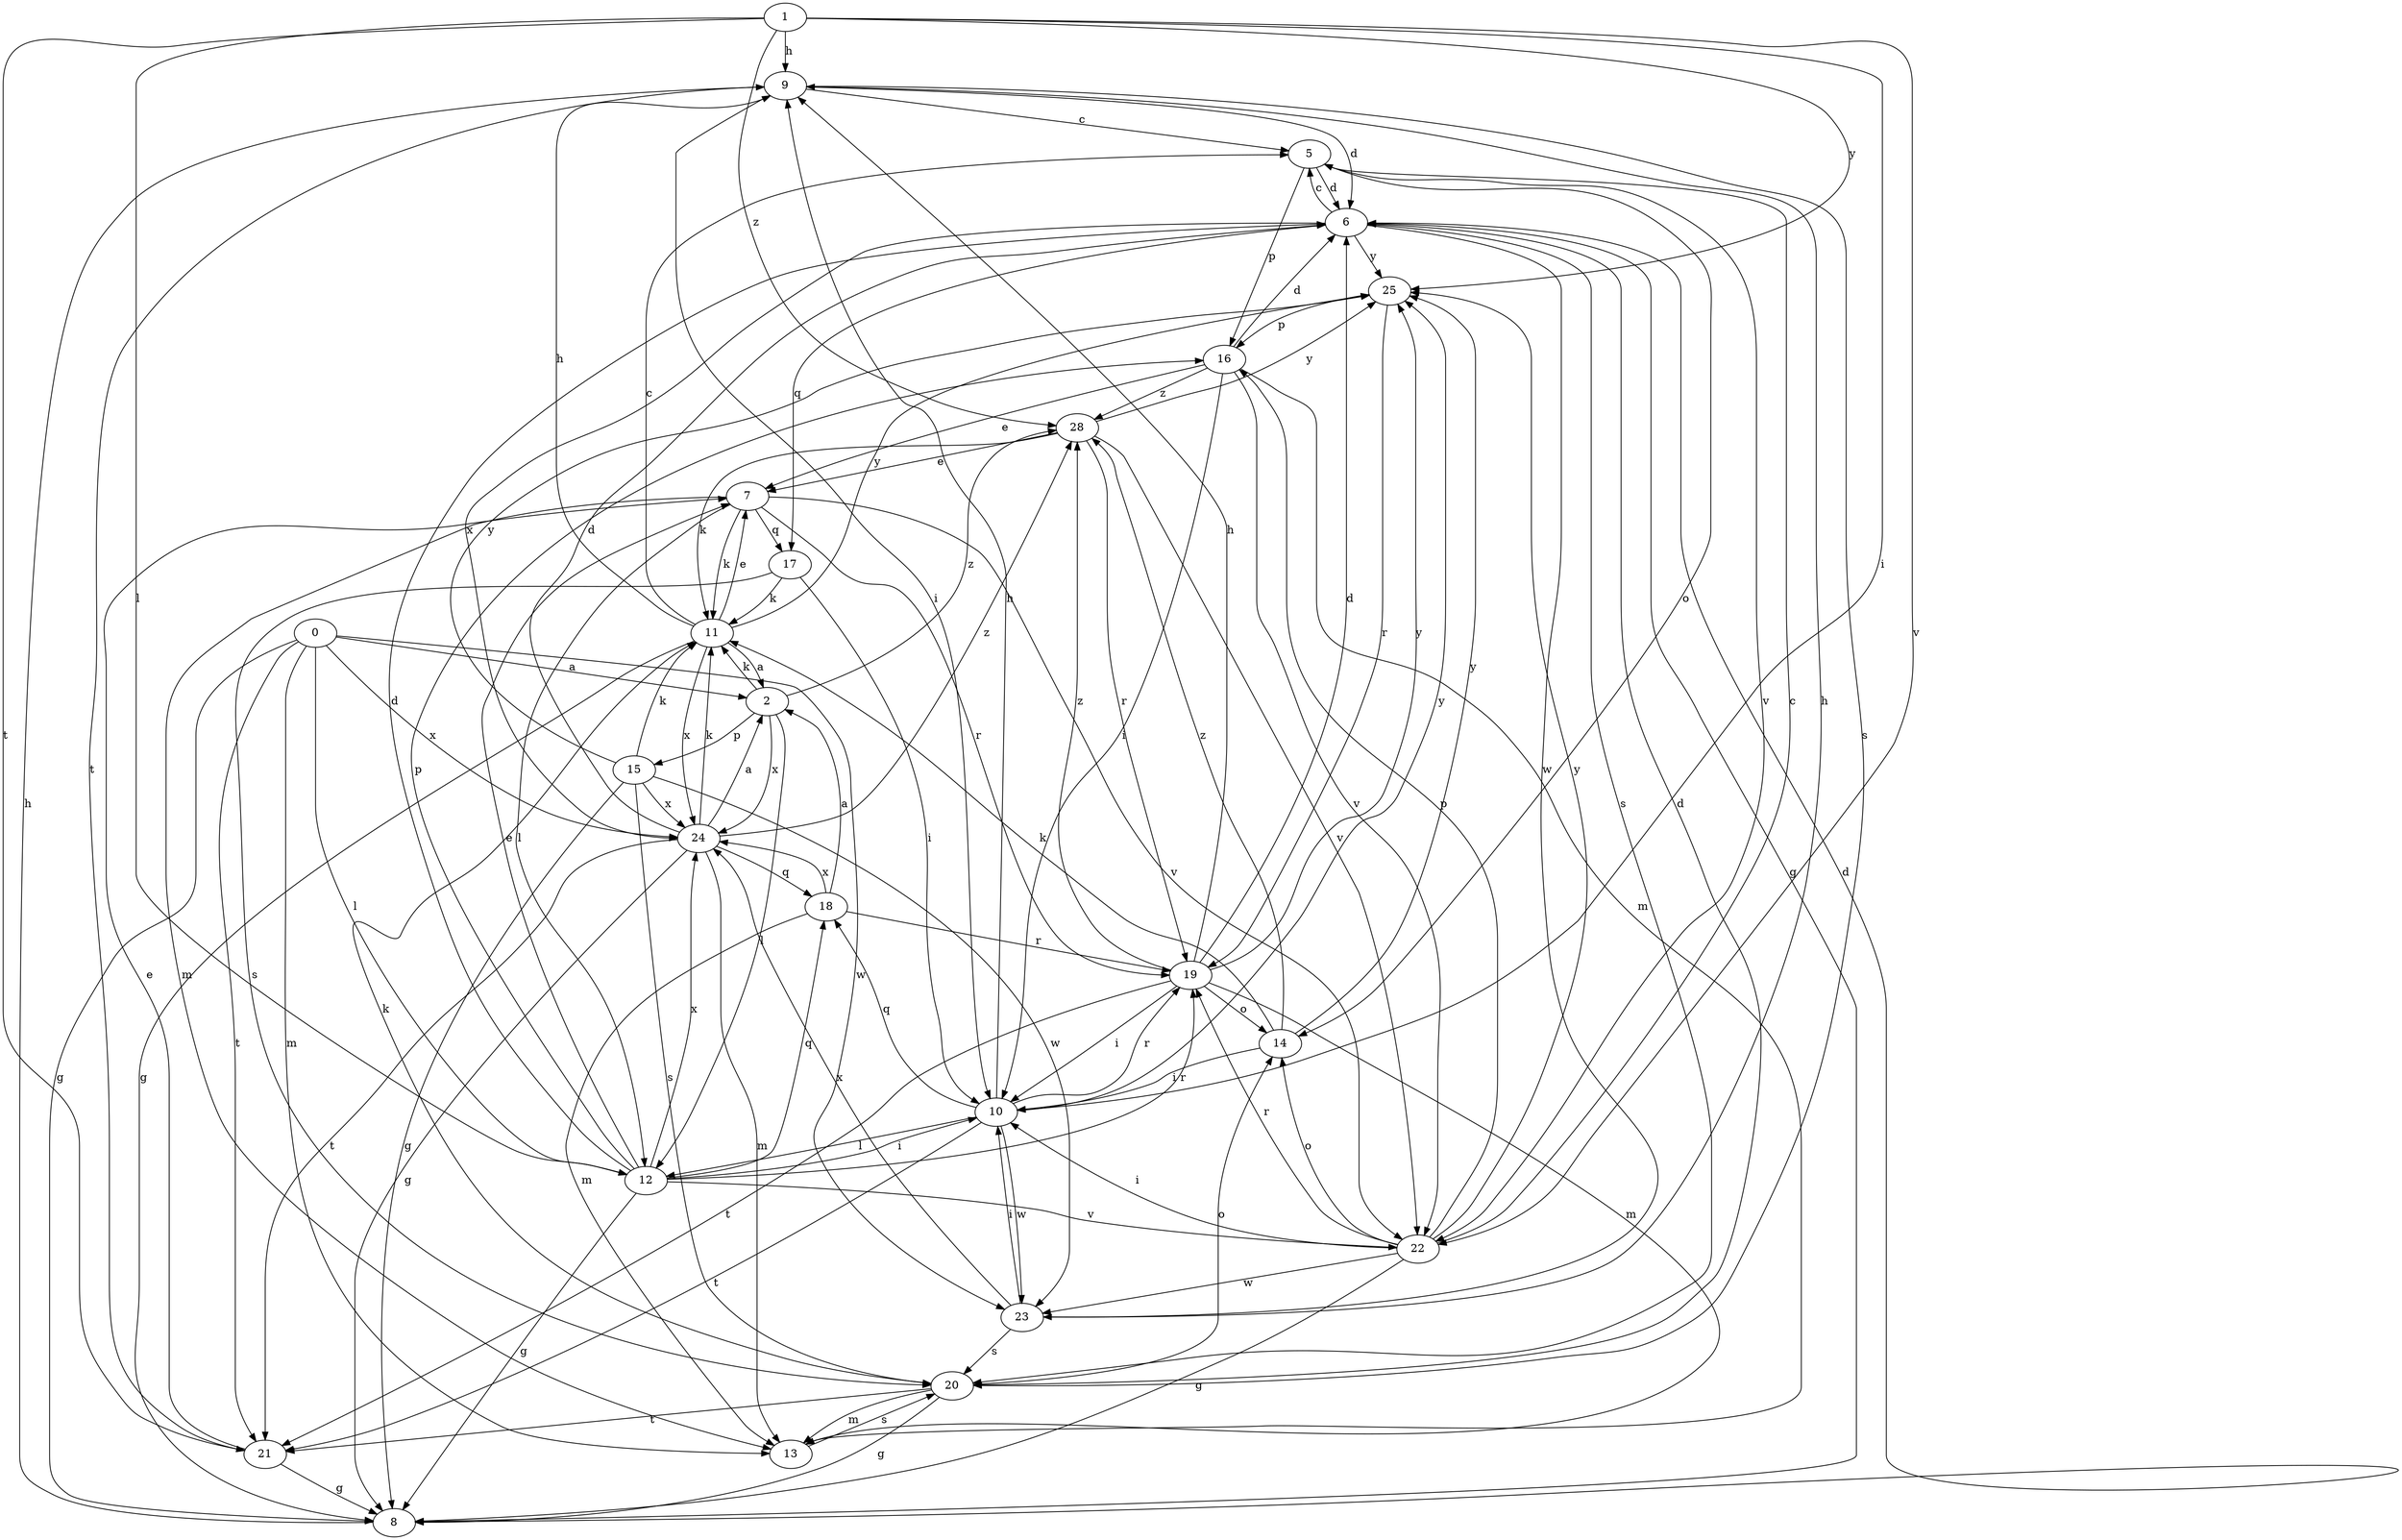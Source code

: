 strict digraph  {
1;
2;
5;
6;
7;
8;
9;
10;
11;
12;
13;
14;
15;
16;
17;
18;
0;
19;
20;
21;
22;
23;
24;
25;
28;
1 -> 9  [label=h];
1 -> 10  [label=i];
1 -> 12  [label=l];
1 -> 21  [label=t];
1 -> 22  [label=v];
1 -> 25  [label=y];
1 -> 28  [label=z];
2 -> 11  [label=k];
2 -> 12  [label=l];
2 -> 15  [label=p];
2 -> 24  [label=x];
2 -> 28  [label=z];
5 -> 6  [label=d];
5 -> 14  [label=o];
5 -> 16  [label=p];
5 -> 22  [label=v];
6 -> 5  [label=c];
6 -> 8  [label=g];
6 -> 17  [label=q];
6 -> 20  [label=s];
6 -> 23  [label=w];
6 -> 24  [label=x];
6 -> 25  [label=y];
7 -> 11  [label=k];
7 -> 12  [label=l];
7 -> 13  [label=m];
7 -> 17  [label=q];
7 -> 19  [label=r];
7 -> 22  [label=v];
8 -> 6  [label=d];
8 -> 9  [label=h];
9 -> 5  [label=c];
9 -> 6  [label=d];
9 -> 10  [label=i];
9 -> 20  [label=s];
9 -> 21  [label=t];
10 -> 9  [label=h];
10 -> 12  [label=l];
10 -> 18  [label=q];
10 -> 19  [label=r];
10 -> 21  [label=t];
10 -> 23  [label=w];
10 -> 25  [label=y];
11 -> 2  [label=a];
11 -> 5  [label=c];
11 -> 7  [label=e];
11 -> 8  [label=g];
11 -> 9  [label=h];
11 -> 24  [label=x];
11 -> 25  [label=y];
12 -> 6  [label=d];
12 -> 7  [label=e];
12 -> 8  [label=g];
12 -> 10  [label=i];
12 -> 16  [label=p];
12 -> 18  [label=q];
12 -> 19  [label=r];
12 -> 22  [label=v];
12 -> 24  [label=x];
13 -> 20  [label=s];
14 -> 10  [label=i];
14 -> 11  [label=k];
14 -> 25  [label=y];
14 -> 28  [label=z];
15 -> 8  [label=g];
15 -> 11  [label=k];
15 -> 20  [label=s];
15 -> 23  [label=w];
15 -> 24  [label=x];
15 -> 25  [label=y];
16 -> 6  [label=d];
16 -> 7  [label=e];
16 -> 10  [label=i];
16 -> 13  [label=m];
16 -> 22  [label=v];
16 -> 28  [label=z];
17 -> 10  [label=i];
17 -> 11  [label=k];
17 -> 20  [label=s];
18 -> 2  [label=a];
18 -> 13  [label=m];
18 -> 19  [label=r];
18 -> 24  [label=x];
0 -> 2  [label=a];
0 -> 8  [label=g];
0 -> 12  [label=l];
0 -> 13  [label=m];
0 -> 21  [label=t];
0 -> 23  [label=w];
0 -> 24  [label=x];
19 -> 6  [label=d];
19 -> 9  [label=h];
19 -> 10  [label=i];
19 -> 13  [label=m];
19 -> 14  [label=o];
19 -> 21  [label=t];
19 -> 25  [label=y];
19 -> 28  [label=z];
20 -> 6  [label=d];
20 -> 8  [label=g];
20 -> 11  [label=k];
20 -> 13  [label=m];
20 -> 14  [label=o];
20 -> 21  [label=t];
21 -> 7  [label=e];
21 -> 8  [label=g];
22 -> 5  [label=c];
22 -> 8  [label=g];
22 -> 10  [label=i];
22 -> 14  [label=o];
22 -> 16  [label=p];
22 -> 19  [label=r];
22 -> 23  [label=w];
22 -> 25  [label=y];
23 -> 9  [label=h];
23 -> 10  [label=i];
23 -> 20  [label=s];
23 -> 24  [label=x];
24 -> 2  [label=a];
24 -> 6  [label=d];
24 -> 8  [label=g];
24 -> 11  [label=k];
24 -> 13  [label=m];
24 -> 18  [label=q];
24 -> 21  [label=t];
24 -> 28  [label=z];
25 -> 16  [label=p];
25 -> 19  [label=r];
28 -> 7  [label=e];
28 -> 11  [label=k];
28 -> 19  [label=r];
28 -> 22  [label=v];
28 -> 25  [label=y];
}
